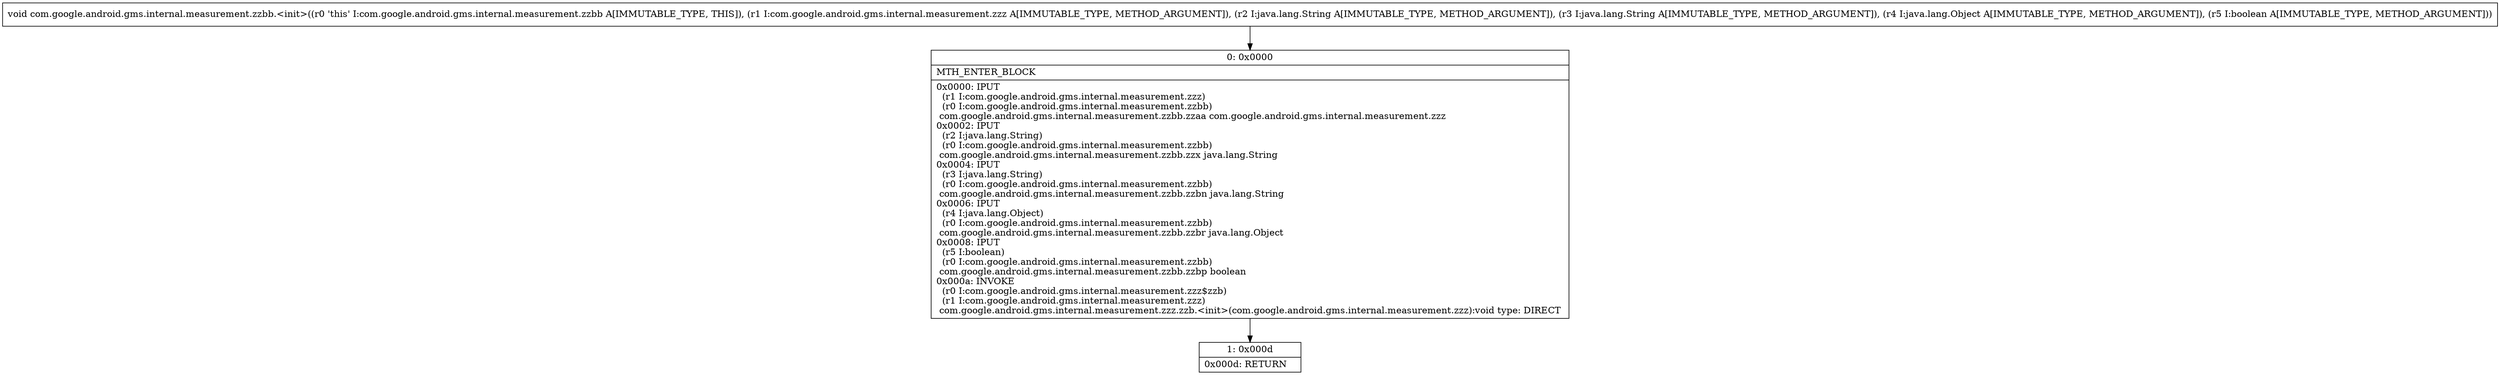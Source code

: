 digraph "CFG forcom.google.android.gms.internal.measurement.zzbb.\<init\>(Lcom\/google\/android\/gms\/internal\/measurement\/zzz;Ljava\/lang\/String;Ljava\/lang\/String;Ljava\/lang\/Object;Z)V" {
Node_0 [shape=record,label="{0\:\ 0x0000|MTH_ENTER_BLOCK\l|0x0000: IPUT  \l  (r1 I:com.google.android.gms.internal.measurement.zzz)\l  (r0 I:com.google.android.gms.internal.measurement.zzbb)\l com.google.android.gms.internal.measurement.zzbb.zzaa com.google.android.gms.internal.measurement.zzz \l0x0002: IPUT  \l  (r2 I:java.lang.String)\l  (r0 I:com.google.android.gms.internal.measurement.zzbb)\l com.google.android.gms.internal.measurement.zzbb.zzx java.lang.String \l0x0004: IPUT  \l  (r3 I:java.lang.String)\l  (r0 I:com.google.android.gms.internal.measurement.zzbb)\l com.google.android.gms.internal.measurement.zzbb.zzbn java.lang.String \l0x0006: IPUT  \l  (r4 I:java.lang.Object)\l  (r0 I:com.google.android.gms.internal.measurement.zzbb)\l com.google.android.gms.internal.measurement.zzbb.zzbr java.lang.Object \l0x0008: IPUT  \l  (r5 I:boolean)\l  (r0 I:com.google.android.gms.internal.measurement.zzbb)\l com.google.android.gms.internal.measurement.zzbb.zzbp boolean \l0x000a: INVOKE  \l  (r0 I:com.google.android.gms.internal.measurement.zzz$zzb)\l  (r1 I:com.google.android.gms.internal.measurement.zzz)\l com.google.android.gms.internal.measurement.zzz.zzb.\<init\>(com.google.android.gms.internal.measurement.zzz):void type: DIRECT \l}"];
Node_1 [shape=record,label="{1\:\ 0x000d|0x000d: RETURN   \l}"];
MethodNode[shape=record,label="{void com.google.android.gms.internal.measurement.zzbb.\<init\>((r0 'this' I:com.google.android.gms.internal.measurement.zzbb A[IMMUTABLE_TYPE, THIS]), (r1 I:com.google.android.gms.internal.measurement.zzz A[IMMUTABLE_TYPE, METHOD_ARGUMENT]), (r2 I:java.lang.String A[IMMUTABLE_TYPE, METHOD_ARGUMENT]), (r3 I:java.lang.String A[IMMUTABLE_TYPE, METHOD_ARGUMENT]), (r4 I:java.lang.Object A[IMMUTABLE_TYPE, METHOD_ARGUMENT]), (r5 I:boolean A[IMMUTABLE_TYPE, METHOD_ARGUMENT])) }"];
MethodNode -> Node_0;
Node_0 -> Node_1;
}

